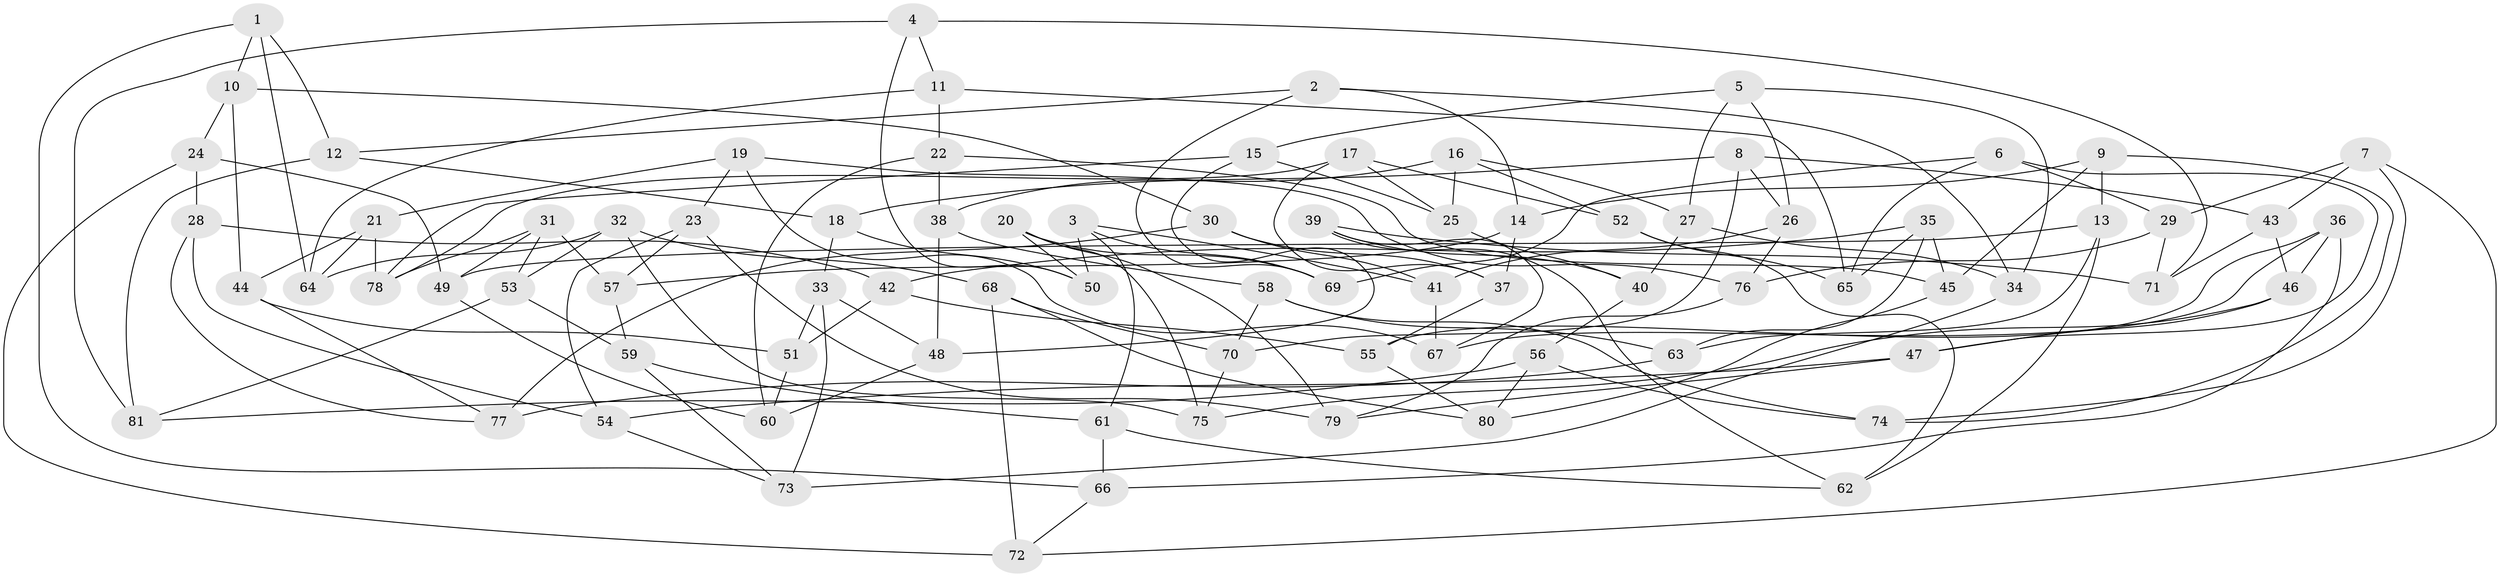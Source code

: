 // Generated by graph-tools (version 1.1) at 2025/59/03/09/25 04:59:20]
// undirected, 81 vertices, 162 edges
graph export_dot {
graph [start="1"]
  node [color=gray90,style=filled];
  1;
  2;
  3;
  4;
  5;
  6;
  7;
  8;
  9;
  10;
  11;
  12;
  13;
  14;
  15;
  16;
  17;
  18;
  19;
  20;
  21;
  22;
  23;
  24;
  25;
  26;
  27;
  28;
  29;
  30;
  31;
  32;
  33;
  34;
  35;
  36;
  37;
  38;
  39;
  40;
  41;
  42;
  43;
  44;
  45;
  46;
  47;
  48;
  49;
  50;
  51;
  52;
  53;
  54;
  55;
  56;
  57;
  58;
  59;
  60;
  61;
  62;
  63;
  64;
  65;
  66;
  67;
  68;
  69;
  70;
  71;
  72;
  73;
  74;
  75;
  76;
  77;
  78;
  79;
  80;
  81;
  1 -- 64;
  1 -- 66;
  1 -- 10;
  1 -- 12;
  2 -- 34;
  2 -- 12;
  2 -- 69;
  2 -- 14;
  3 -- 61;
  3 -- 69;
  3 -- 50;
  3 -- 41;
  4 -- 50;
  4 -- 81;
  4 -- 71;
  4 -- 11;
  5 -- 34;
  5 -- 26;
  5 -- 27;
  5 -- 15;
  6 -- 69;
  6 -- 29;
  6 -- 47;
  6 -- 65;
  7 -- 74;
  7 -- 29;
  7 -- 72;
  7 -- 43;
  8 -- 43;
  8 -- 18;
  8 -- 26;
  8 -- 70;
  9 -- 13;
  9 -- 14;
  9 -- 74;
  9 -- 45;
  10 -- 24;
  10 -- 44;
  10 -- 30;
  11 -- 22;
  11 -- 64;
  11 -- 65;
  12 -- 18;
  12 -- 81;
  13 -- 63;
  13 -- 62;
  13 -- 49;
  14 -- 37;
  14 -- 57;
  15 -- 48;
  15 -- 25;
  15 -- 78;
  16 -- 25;
  16 -- 38;
  16 -- 27;
  16 -- 52;
  17 -- 78;
  17 -- 25;
  17 -- 37;
  17 -- 52;
  18 -- 33;
  18 -- 50;
  19 -- 23;
  19 -- 21;
  19 -- 76;
  19 -- 67;
  20 -- 79;
  20 -- 50;
  20 -- 75;
  20 -- 69;
  21 -- 44;
  21 -- 64;
  21 -- 78;
  22 -- 45;
  22 -- 60;
  22 -- 38;
  23 -- 79;
  23 -- 54;
  23 -- 57;
  24 -- 28;
  24 -- 49;
  24 -- 72;
  25 -- 40;
  26 -- 41;
  26 -- 76;
  27 -- 40;
  27 -- 34;
  28 -- 42;
  28 -- 54;
  28 -- 77;
  29 -- 76;
  29 -- 71;
  30 -- 37;
  30 -- 41;
  30 -- 77;
  31 -- 57;
  31 -- 78;
  31 -- 49;
  31 -- 53;
  32 -- 53;
  32 -- 64;
  32 -- 75;
  32 -- 68;
  33 -- 48;
  33 -- 73;
  33 -- 51;
  34 -- 73;
  35 -- 45;
  35 -- 65;
  35 -- 42;
  35 -- 63;
  36 -- 67;
  36 -- 55;
  36 -- 46;
  36 -- 66;
  37 -- 55;
  38 -- 58;
  38 -- 48;
  39 -- 71;
  39 -- 40;
  39 -- 67;
  39 -- 62;
  40 -- 56;
  41 -- 67;
  42 -- 55;
  42 -- 51;
  43 -- 71;
  43 -- 46;
  44 -- 51;
  44 -- 77;
  45 -- 80;
  46 -- 47;
  46 -- 75;
  47 -- 79;
  47 -- 54;
  48 -- 60;
  49 -- 60;
  51 -- 60;
  52 -- 65;
  52 -- 62;
  53 -- 81;
  53 -- 59;
  54 -- 73;
  55 -- 80;
  56 -- 81;
  56 -- 74;
  56 -- 80;
  57 -- 59;
  58 -- 63;
  58 -- 74;
  58 -- 70;
  59 -- 73;
  59 -- 61;
  61 -- 62;
  61 -- 66;
  63 -- 77;
  66 -- 72;
  68 -- 70;
  68 -- 72;
  68 -- 80;
  70 -- 75;
  76 -- 79;
}
